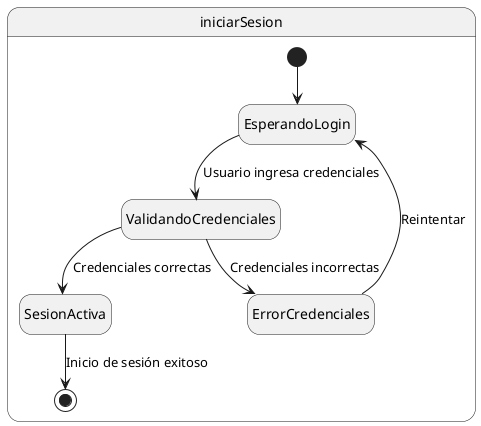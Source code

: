 @startuml Iniciar sesión uc2

hide empty description

state iniciarSesion{
    [*] --> EsperandoLogin
    EsperandoLogin --> ValidandoCredenciales : Usuario ingresa credenciales
    ValidandoCredenciales --> SesionActiva : Credenciales correctas
    ValidandoCredenciales --> ErrorCredenciales : Credenciales incorrectas
    ErrorCredenciales --> EsperandoLogin : Reintentar
    SesionActiva --> [*] : Inicio de sesión exitoso
}

@enduml
